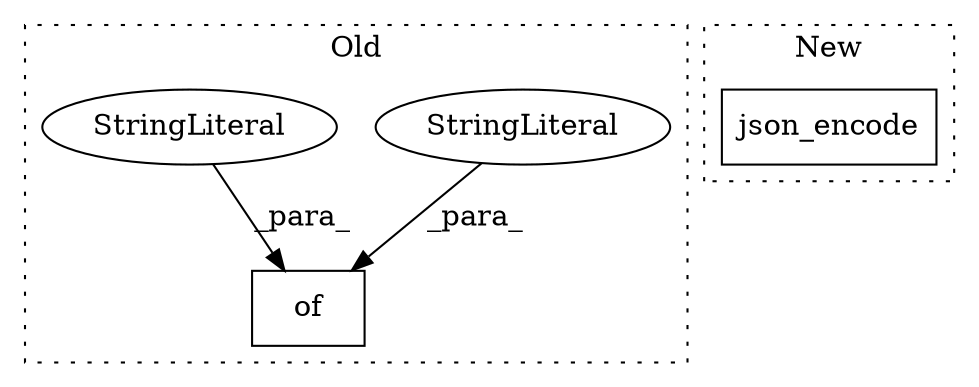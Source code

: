 digraph G {
subgraph cluster0 {
1 [label="of" a="32" s="1249,1312" l="3,1" shape="box"];
3 [label="StringLiteral" a="45" s="1264" l="10" shape="ellipse"];
4 [label="StringLiteral" a="45" s="1252" l="9" shape="ellipse"];
label = "Old";
style="dotted";
}
subgraph cluster1 {
2 [label="json_encode" a="32" s="2407,2456" l="12,1" shape="box"];
label = "New";
style="dotted";
}
3 -> 1 [label="_para_"];
4 -> 1 [label="_para_"];
}